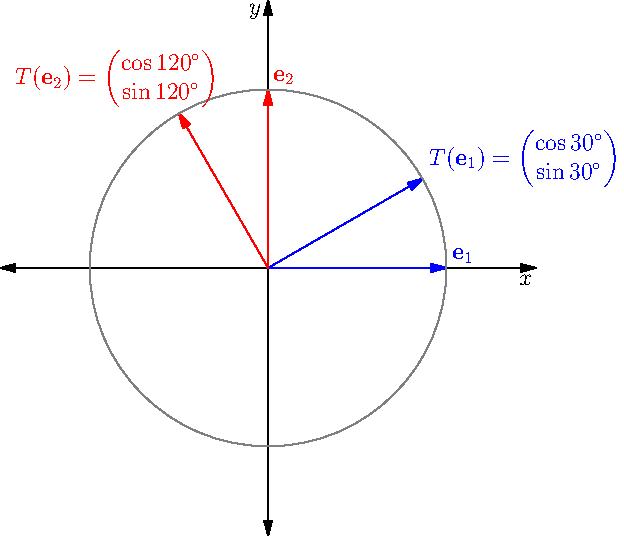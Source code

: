 size(11cm);
import graph;
usepackage("amsmath");
graph.xaxis("$x$", -1.5,1.5, Arrows);
graph.yaxis("$y$", -1.5,1.5, Arrows);
pair O = (0,0);
draw(O--dir(0), blue, EndArrow);
draw(O--dir(30), blue, EndArrow);
draw(O--dir(90), red, EndArrow);
draw(O--dir(120), red, EndArrow);
label("$\mathbf{e}_1$", dir(0), dir(45), blue);
label("$T(\mathbf{e}_1) = \begin{pmatrix} \cos 30^\circ  \\ \sin 30^\circ  \end{pmatrix}$", dir(30), dir(30), blue);
label("$\mathbf{e}_2$", dir(90), dir(45), red);
label("$T(\mathbf{e}_2) = \begin{pmatrix} \cos 120^\circ \\ \sin 120^\circ \end{pmatrix}$", dir(120), dir(120), red);
draw(unitcircle, grey);
